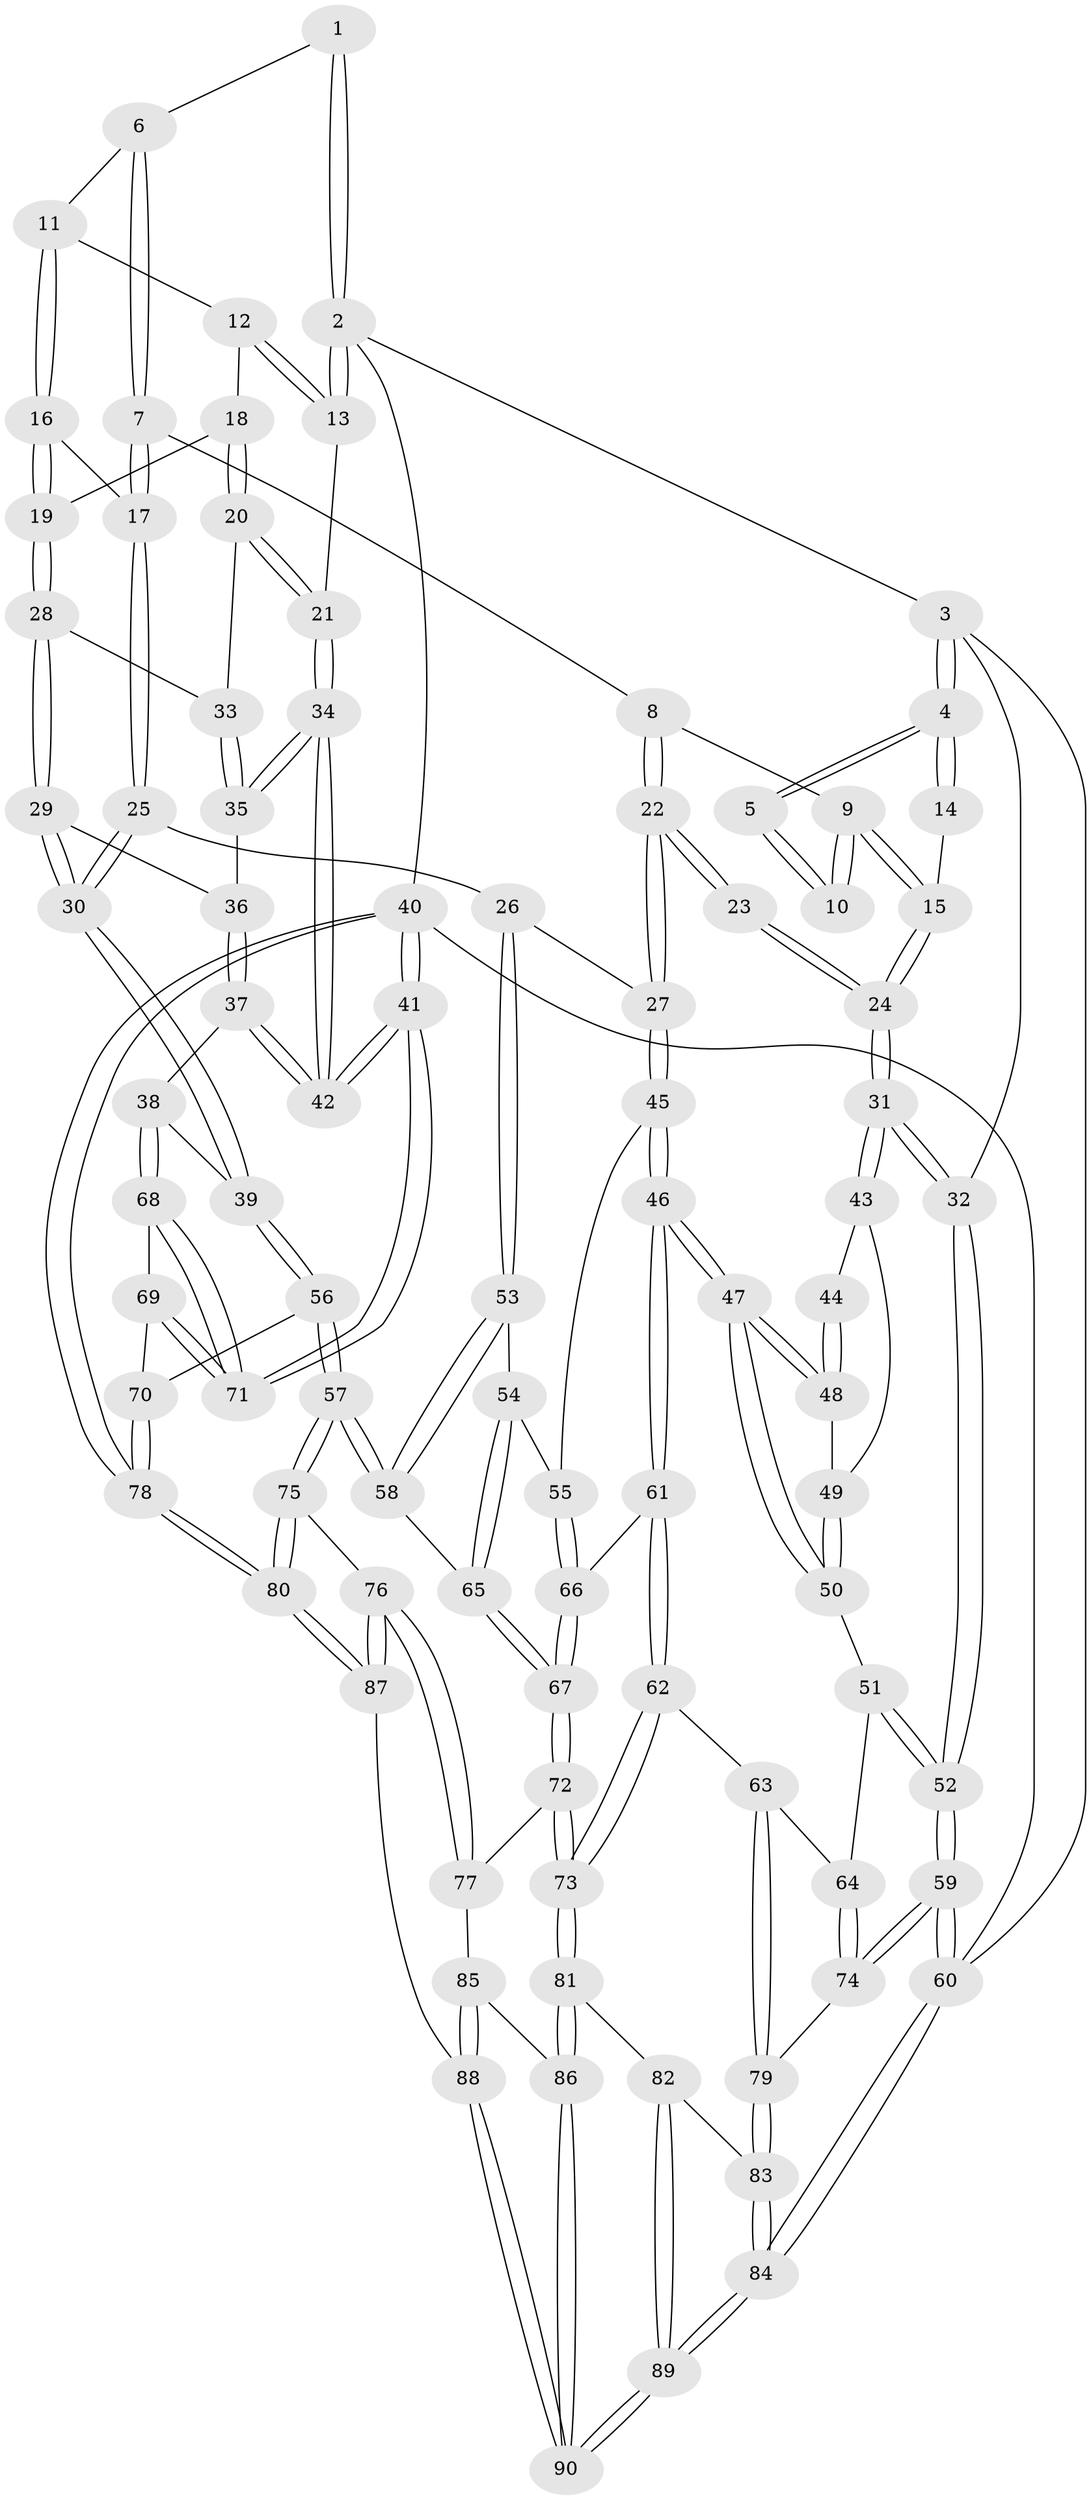 // Generated by graph-tools (version 1.1) at 2025/03/03/09/25 03:03:26]
// undirected, 90 vertices, 222 edges
graph export_dot {
graph [start="1"]
  node [color=gray90,style=filled];
  1 [pos="+0.6957504448331702+0"];
  2 [pos="+1+0"];
  3 [pos="+0+0"];
  4 [pos="+0+0"];
  5 [pos="+0.5438513636296738+0"];
  6 [pos="+0.7215602728738106+0.056640255275859495"];
  7 [pos="+0.6565950874437104+0.2846811625212372"];
  8 [pos="+0.620948562452371+0.28423868076069825"];
  9 [pos="+0.4963389716167434+0.1788411838022527"];
  10 [pos="+0.49650697170346086+0.0667701479482011"];
  11 [pos="+0.8228915113062137+0.17706888035937463"];
  12 [pos="+0.8569337861389337+0.18556318538827107"];
  13 [pos="+1+0"];
  14 [pos="+0.3122170126257148+0.11441446249209981"];
  15 [pos="+0.34088682484966704+0.28657487107785007"];
  16 [pos="+0.6891580088383881+0.29578306263577847"];
  17 [pos="+0.6595962707897682+0.28641593211747535"];
  18 [pos="+0.8632337201836415+0.28818005123268986"];
  19 [pos="+0.7928640604762397+0.36643129123836077"];
  20 [pos="+1+0.27424541259806773"];
  21 [pos="+1+0.20059730771628678"];
  22 [pos="+0.4527246999901155+0.48480690720085823"];
  23 [pos="+0.4127294307181206+0.4632371559869482"];
  24 [pos="+0.33384183544504986+0.2968549865315274"];
  25 [pos="+0.6434913280084709+0.5332071948604789"];
  26 [pos="+0.5078539599459502+0.5345540043302988"];
  27 [pos="+0.45518433370875766+0.4887774355022338"];
  28 [pos="+0.8189190203192306+0.4342552955601977"];
  29 [pos="+0.8105552556456526+0.48290868309928897"];
  30 [pos="+0.7568824982552179+0.5643564742774811"];
  31 [pos="+0+0.26437678383711843"];
  32 [pos="+0+0.20842344218793452"];
  33 [pos="+0.9161838101078292+0.4099432093139563"];
  34 [pos="+1+0.5241485120356721"];
  35 [pos="+1+0.5276594586674144"];
  36 [pos="+0.9777455315762329+0.5436859033424621"];
  37 [pos="+0.9199292518022879+0.6557241912584804"];
  38 [pos="+0.8511394148289355+0.6545293073329163"];
  39 [pos="+0.7624878781698567+0.5900483450455444"];
  40 [pos="+1+1"];
  41 [pos="+1+1"];
  42 [pos="+1+0.8683941007202057"];
  43 [pos="+0+0.3773331681325739"];
  44 [pos="+0.27222754469888655+0.5197190119601839"];
  45 [pos="+0.3512759807207663+0.6629071302537073"];
  46 [pos="+0.24917007968622018+0.6869825855203363"];
  47 [pos="+0.24389662170649123+0.6742447435322106"];
  48 [pos="+0.24217674819087306+0.6087728745194986"];
  49 [pos="+0.07778885199016114+0.5544006764737702"];
  50 [pos="+0.089781227867166+0.629634621671503"];
  51 [pos="+0.07987495718520048+0.6548191087365106"];
  52 [pos="+0+0.728300519815575"];
  53 [pos="+0.5162330195728044+0.6338794058454961"];
  54 [pos="+0.4206548765125646+0.699151914032762"];
  55 [pos="+0.3852098581138188+0.6957145643127011"];
  56 [pos="+0.6627003403090129+0.7810339313559278"];
  57 [pos="+0.6306504278055495+0.7925985029295212"];
  58 [pos="+0.5769202225225561+0.767515221721822"];
  59 [pos="+0+0.7736965449698333"];
  60 [pos="+0+1"];
  61 [pos="+0.24114386958019365+0.727158865281318"];
  62 [pos="+0.1835583559682942+0.8076100452638699"];
  63 [pos="+0.15656783118252876+0.8017620821237631"];
  64 [pos="+0.09847450553922395+0.7689954286864643"];
  65 [pos="+0.4571402684840384+0.8095435042774647"];
  66 [pos="+0.3692523404022546+0.782305551976335"];
  67 [pos="+0.41522493648657494+0.8393868691800033"];
  68 [pos="+0.8527498538802043+0.693499858006793"];
  69 [pos="+0.8291390449393957+0.797589226566374"];
  70 [pos="+0.7050772277352036+0.8000920524813319"];
  71 [pos="+1+1"];
  72 [pos="+0.4067091943092117+0.8620589499723975"];
  73 [pos="+0.21219217030381146+0.8751674983192224"];
  74 [pos="+0+0.7905956089689196"];
  75 [pos="+0.6189319270279512+0.8709333386485928"];
  76 [pos="+0.44713427611591605+0.9428442150975194"];
  77 [pos="+0.41499056930152345+0.896105642663655"];
  78 [pos="+1+1"];
  79 [pos="+0.046416342117466876+0.895763383237186"];
  80 [pos="+0.6758035193652187+1"];
  81 [pos="+0.21175522027207128+0.8793222703329929"];
  82 [pos="+0.13250997193954897+0.9494641267382656"];
  83 [pos="+0.0498831521472619+0.920518506784306"];
  84 [pos="+0+1"];
  85 [pos="+0.336246387733824+0.961470392848357"];
  86 [pos="+0.24886425803889647+0.9616673795958401"];
  87 [pos="+0.5182467979940195+1"];
  88 [pos="+0.44072502179986267+1"];
  89 [pos="+0+1"];
  90 [pos="+0.2469110685149002+1"];
  1 -- 2;
  1 -- 2;
  1 -- 6;
  2 -- 3;
  2 -- 13;
  2 -- 13;
  2 -- 40;
  3 -- 4;
  3 -- 4;
  3 -- 32;
  3 -- 60;
  4 -- 5;
  4 -- 5;
  4 -- 14;
  4 -- 14;
  5 -- 10;
  5 -- 10;
  6 -- 7;
  6 -- 7;
  6 -- 11;
  7 -- 8;
  7 -- 17;
  7 -- 17;
  8 -- 9;
  8 -- 22;
  8 -- 22;
  9 -- 10;
  9 -- 10;
  9 -- 15;
  9 -- 15;
  11 -- 12;
  11 -- 16;
  11 -- 16;
  12 -- 13;
  12 -- 13;
  12 -- 18;
  13 -- 21;
  14 -- 15;
  15 -- 24;
  15 -- 24;
  16 -- 17;
  16 -- 19;
  16 -- 19;
  17 -- 25;
  17 -- 25;
  18 -- 19;
  18 -- 20;
  18 -- 20;
  19 -- 28;
  19 -- 28;
  20 -- 21;
  20 -- 21;
  20 -- 33;
  21 -- 34;
  21 -- 34;
  22 -- 23;
  22 -- 23;
  22 -- 27;
  22 -- 27;
  23 -- 24;
  23 -- 24;
  24 -- 31;
  24 -- 31;
  25 -- 26;
  25 -- 30;
  25 -- 30;
  26 -- 27;
  26 -- 53;
  26 -- 53;
  27 -- 45;
  27 -- 45;
  28 -- 29;
  28 -- 29;
  28 -- 33;
  29 -- 30;
  29 -- 30;
  29 -- 36;
  30 -- 39;
  30 -- 39;
  31 -- 32;
  31 -- 32;
  31 -- 43;
  31 -- 43;
  32 -- 52;
  32 -- 52;
  33 -- 35;
  33 -- 35;
  34 -- 35;
  34 -- 35;
  34 -- 42;
  34 -- 42;
  35 -- 36;
  36 -- 37;
  36 -- 37;
  37 -- 38;
  37 -- 42;
  37 -- 42;
  38 -- 39;
  38 -- 68;
  38 -- 68;
  39 -- 56;
  39 -- 56;
  40 -- 41;
  40 -- 41;
  40 -- 78;
  40 -- 78;
  40 -- 60;
  41 -- 42;
  41 -- 42;
  41 -- 71;
  41 -- 71;
  43 -- 44;
  43 -- 49;
  44 -- 48;
  44 -- 48;
  45 -- 46;
  45 -- 46;
  45 -- 55;
  46 -- 47;
  46 -- 47;
  46 -- 61;
  46 -- 61;
  47 -- 48;
  47 -- 48;
  47 -- 50;
  47 -- 50;
  48 -- 49;
  49 -- 50;
  49 -- 50;
  50 -- 51;
  51 -- 52;
  51 -- 52;
  51 -- 64;
  52 -- 59;
  52 -- 59;
  53 -- 54;
  53 -- 58;
  53 -- 58;
  54 -- 55;
  54 -- 65;
  54 -- 65;
  55 -- 66;
  55 -- 66;
  56 -- 57;
  56 -- 57;
  56 -- 70;
  57 -- 58;
  57 -- 58;
  57 -- 75;
  57 -- 75;
  58 -- 65;
  59 -- 60;
  59 -- 60;
  59 -- 74;
  59 -- 74;
  60 -- 84;
  60 -- 84;
  61 -- 62;
  61 -- 62;
  61 -- 66;
  62 -- 63;
  62 -- 73;
  62 -- 73;
  63 -- 64;
  63 -- 79;
  63 -- 79;
  64 -- 74;
  64 -- 74;
  65 -- 67;
  65 -- 67;
  66 -- 67;
  66 -- 67;
  67 -- 72;
  67 -- 72;
  68 -- 69;
  68 -- 71;
  68 -- 71;
  69 -- 70;
  69 -- 71;
  69 -- 71;
  70 -- 78;
  70 -- 78;
  72 -- 73;
  72 -- 73;
  72 -- 77;
  73 -- 81;
  73 -- 81;
  74 -- 79;
  75 -- 76;
  75 -- 80;
  75 -- 80;
  76 -- 77;
  76 -- 77;
  76 -- 87;
  76 -- 87;
  77 -- 85;
  78 -- 80;
  78 -- 80;
  79 -- 83;
  79 -- 83;
  80 -- 87;
  80 -- 87;
  81 -- 82;
  81 -- 86;
  81 -- 86;
  82 -- 83;
  82 -- 89;
  82 -- 89;
  83 -- 84;
  83 -- 84;
  84 -- 89;
  84 -- 89;
  85 -- 86;
  85 -- 88;
  85 -- 88;
  86 -- 90;
  86 -- 90;
  87 -- 88;
  88 -- 90;
  88 -- 90;
  89 -- 90;
  89 -- 90;
}
